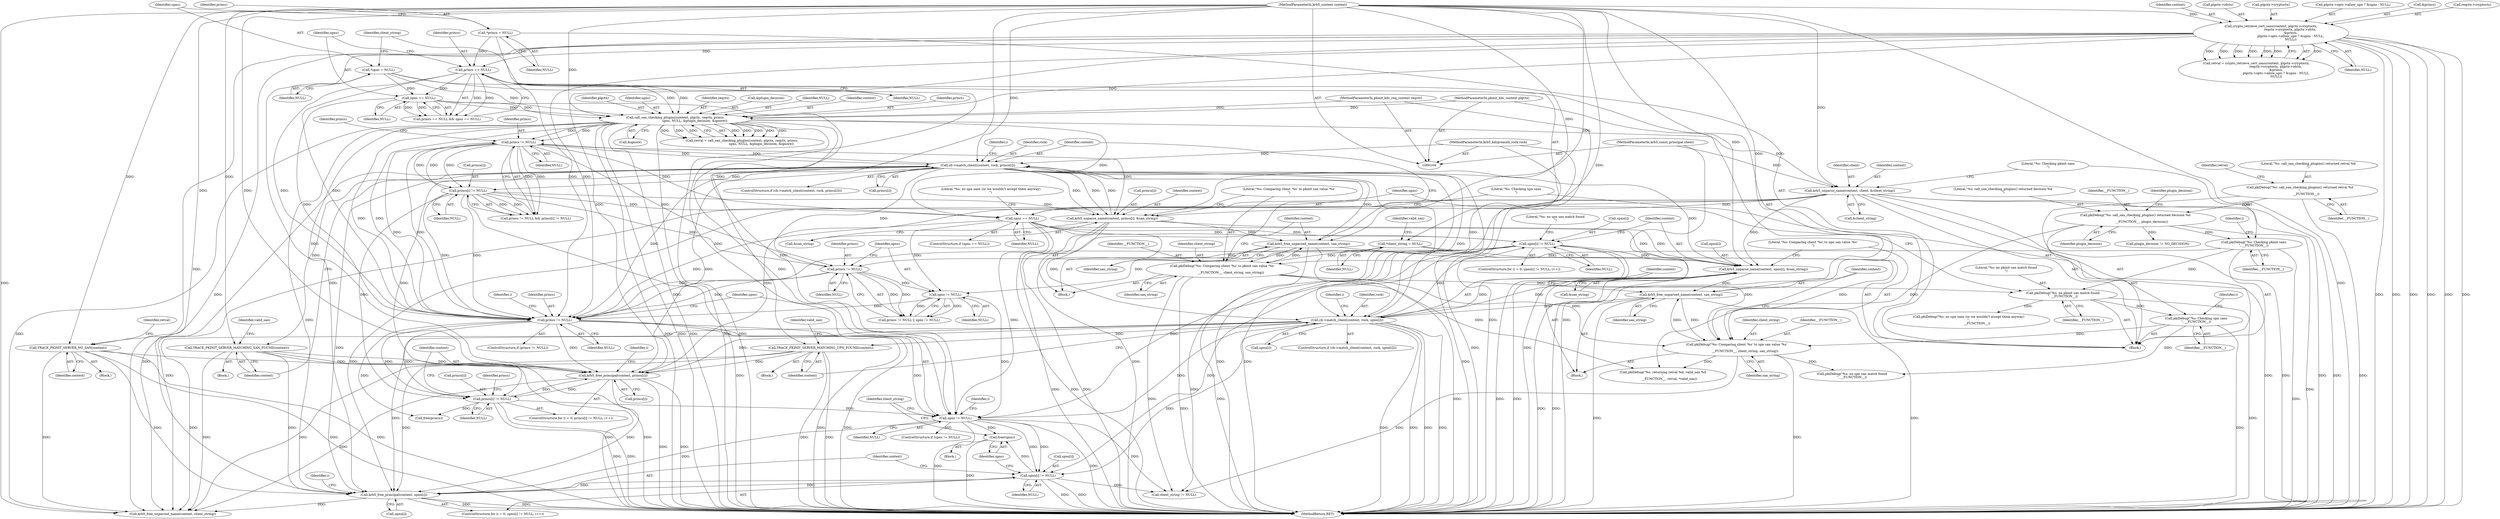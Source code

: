 digraph "0_krb5_50fe4074f188c2d4da0c421e96553acea8378db2_1@API" {
"1000405" [label="(Call,free(upns))"];
"1000393" [label="(Call,upns[i] != NULL)"];
"1000297" [label="(Call,upns[i] != NULL)"];
"1000279" [label="(Call,upns == NULL)"];
"1000184" [label="(Call,call_san_checking_plugins(context, plgctx, reqctx, princs,\n                                       upns, NULL, &plugin_decision, &ignore))"];
"1000134" [label="(Call,crypto_retrieve_cert_sans(context, plgctx->cryptoctx,\n                                       reqctx->cryptoctx, plgctx->idctx,\n                                        &princs,\n                                        plgctx->opts->allow_upn ? &upns : NULL,\n                                        NULL))"];
"1000105" [label="(MethodParameterIn,krb5_context context)"];
"1000106" [label="(MethodParameterIn,pkinit_kdc_context plgctx)"];
"1000107" [label="(MethodParameterIn,pkinit_kdc_req_context reqctx)"];
"1000169" [label="(Call,princs == NULL)"];
"1000115" [label="(Call,*princs = NULL)"];
"1000119" [label="(Call,*upns = NULL)"];
"1000172" [label="(Call,upns == NULL)"];
"1000231" [label="(Call,princs != NULL)"];
"1000258" [label="(Call,cb->match_client(context, rock, princs[i]))"];
"1000254" [label="(Call,krb5_free_unparsed_name(context, san_string))"];
"1000242" [label="(Call,krb5_unparse_name(context, princs[i], &san_string))"];
"1000218" [label="(Call,krb5_unparse_name(context, client, &client_string))"];
"1000110" [label="(MethodParameterIn,krb5_const_principal client)"];
"1000234" [label="(Call,princs[i] != NULL)"];
"1000249" [label="(Call,pkiDebug(\"%s: Comparing client '%s' to pkinit san value '%s'\n\",\n                 __FUNCTION__, client_string, san_string))"];
"1000223" [label="(Call,pkiDebug(\"%s: Checking pkinit sans\n\", __FUNCTION__))"];
"1000205" [label="(Call,pkiDebug(\"%s: call_san_checking_plugins() returned decision %d\n\",\n             __FUNCTION__, plugin_decision))"];
"1000195" [label="(Call,pkiDebug(\"%s: call_san_checking_plugins() returned retval %d\n\",\n             __FUNCTION__))"];
"1000124" [label="(Call,*client_string = NULL)"];
"1000109" [label="(MethodParameterIn,krb5_kdcpreauth_rock rock)"];
"1000321" [label="(Call,cb->match_client(context, rock, upns[i]))"];
"1000317" [label="(Call,krb5_free_unparsed_name(context, san_string))"];
"1000305" [label="(Call,krb5_unparse_name(context, upns[i], &san_string))"];
"1000312" [label="(Call,pkiDebug(\"%s: Comparing client '%s' to upn san value '%s'\n\",\n                 __FUNCTION__, client_string, san_string))"];
"1000290" [label="(Call,pkiDebug(\"%s: Checking upn sans\n\", __FUNCTION__))"];
"1000275" [label="(Call,pkiDebug(\"%s: no pkinit san match found\n\", __FUNCTION__))"];
"1000400" [label="(Call,krb5_free_principal(context, upns[i]))"];
"1000377" [label="(Call,krb5_free_principal(context, princs[i]))"];
"1000176" [label="(Call,TRACE_PKINIT_SERVER_NO_SAN(context))"];
"1000265" [label="(Call,TRACE_PKINIT_SERVER_MATCHING_SAN_FOUND(context))"];
"1000328" [label="(Call,TRACE_PKINIT_SERVER_MATCHING_UPN_FOUND(context))"];
"1000370" [label="(Call,princs[i] != NULL)"];
"1000362" [label="(Call,princs != NULL)"];
"1000343" [label="(Call,princs != NULL)"];
"1000346" [label="(Call,upns != NULL)"];
"1000385" [label="(Call,upns != NULL)"];
"1000219" [label="(Identifier,context)"];
"1000253" [label="(Identifier,san_string)"];
"1000389" [label="(ControlStructure,for (i = 0; upns[i] != NULL; i++))"];
"1000264" [label="(Block,)"];
"1000211" [label="(Identifier,plugin_decision)"];
"1000119" [label="(Call,*upns = NULL)"];
"1000251" [label="(Identifier,__FUNCTION__)"];
"1000243" [label="(Identifier,context)"];
"1000293" [label="(ControlStructure,for (i = 0; upns[i] != NULL; i++))"];
"1000339" [label="(Literal,\"%s: no upn san match found\n\")"];
"1000208" [label="(Identifier,plugin_decision)"];
"1000298" [label="(Call,upns[i])"];
"1000422" [label="(MethodReturn,RET)"];
"1000105" [label="(MethodParameterIn,krb5_context context)"];
"1000132" [label="(Call,retval = crypto_retrieve_cert_sans(context, plgctx->cryptoctx,\n                                       reqctx->cryptoctx, plgctx->idctx,\n                                        &princs,\n                                        plgctx->opts->allow_upn ? &upns : NULL,\n                                        NULL))"];
"1000402" [label="(Call,upns[i])"];
"1000224" [label="(Literal,\"%s: Checking pkinit sans\n\")"];
"1000324" [label="(Call,upns[i])"];
"1000210" [label="(Call,plugin_decision != NO_DECISION)"];
"1000134" [label="(Call,crypto_retrieve_cert_sans(context, plgctx->cryptoctx,\n                                       reqctx->cryptoctx, plgctx->idctx,\n                                        &princs,\n                                        plgctx->opts->allow_upn ? &upns : NULL,\n                                        NULL))"];
"1000371" [label="(Call,princs[i])"];
"1000346" [label="(Call,upns != NULL)"];
"1000126" [label="(Identifier,NULL)"];
"1000174" [label="(Identifier,NULL)"];
"1000315" [label="(Identifier,client_string)"];
"1000378" [label="(Identifier,context)"];
"1000284" [label="(Literal,\"%s: no upn sans (or we wouldn't accept them anyway)\n\")"];
"1000124" [label="(Call,*client_string = NULL)"];
"1000332" [label="(Identifier,valid_san)"];
"1000107" [label="(MethodParameterIn,pkinit_kdc_req_context reqctx)"];
"1000177" [label="(Identifier,context)"];
"1000231" [label="(Call,princs != NULL)"];
"1000225" [label="(Identifier,__FUNCTION__)"];
"1000343" [label="(Call,princs != NULL)"];
"1000397" [label="(Identifier,NULL)"];
"1000361" [label="(ControlStructure,if (princs != NULL))"];
"1000257" [label="(ControlStructure,if (cb->match_client(context, rock, princs[i])))"];
"1000112" [label="(Block,)"];
"1000338" [label="(Call,pkiDebug(\"%s: no upn san match found\n\", __FUNCTION__))"];
"1000250" [label="(Literal,\"%s: Comparing client '%s' to pkinit san value '%s'\n\")"];
"1000342" [label="(Call,princs != NULL || upns != NULL)"];
"1000179" [label="(Identifier,retval)"];
"1000195" [label="(Call,pkiDebug(\"%s: call_san_checking_plugins() returned retval %d\n\",\n             __FUNCTION__))"];
"1000290" [label="(Call,pkiDebug(\"%s: Checking upn sans\n\", __FUNCTION__))"];
"1000388" [label="(Block,)"];
"1000306" [label="(Identifier,context)"];
"1000193" [label="(Call,&ignore)"];
"1000142" [label="(Call,plgctx->idctx)"];
"1000322" [label="(Identifier,context)"];
"1000291" [label="(Literal,\"%s: Checking upn sans\n\")"];
"1000269" [label="(Identifier,valid_san)"];
"1000297" [label="(Call,upns[i] != NULL)"];
"1000317" [label="(Call,krb5_free_unparsed_name(context, san_string))"];
"1000169" [label="(Call,princs == NULL)"];
"1000374" [label="(Identifier,NULL)"];
"1000235" [label="(Call,princs[i])"];
"1000387" [label="(Identifier,NULL)"];
"1000368" [label="(Identifier,i)"];
"1000172" [label="(Call,upns == NULL)"];
"1000345" [label="(Identifier,NULL)"];
"1000120" [label="(Identifier,upns)"];
"1000125" [label="(Identifier,client_string)"];
"1000283" [label="(Call,pkiDebug(\"%s: no upn sans (or we wouldn't accept them anyway)\n\",\n                 __FUNCTION__))"];
"1000394" [label="(Call,upns[i])"];
"1000366" [label="(ControlStructure,for (i = 0; princs[i] != NULL; i++))"];
"1000401" [label="(Identifier,context)"];
"1000312" [label="(Call,pkiDebug(\"%s: Comparing client '%s' to upn san value '%s'\n\",\n                 __FUNCTION__, client_string, san_string))"];
"1000115" [label="(Call,*princs = NULL)"];
"1000276" [label="(Literal,\"%s: no pkinit san match found\n\")"];
"1000173" [label="(Identifier,upns)"];
"1000206" [label="(Literal,\"%s: call_san_checking_plugins() returned decision %d\n\")"];
"1000280" [label="(Identifier,upns)"];
"1000186" [label="(Identifier,plgctx)"];
"1000176" [label="(Call,TRACE_PKINIT_SERVER_NO_SAN(context))"];
"1000110" [label="(MethodParameterIn,krb5_const_principal client)"];
"1000301" [label="(Identifier,NULL)"];
"1000382" [label="(Call,free(princs))"];
"1000370" [label="(Call,princs[i] != NULL)"];
"1000136" [label="(Call,plgctx->cryptoctx)"];
"1000116" [label="(Identifier,princs)"];
"1000376" [label="(Identifier,i)"];
"1000184" [label="(Call,call_san_checking_plugins(context, plgctx, reqctx, princs,\n                                       upns, NULL, &plugin_decision, &ignore))"];
"1000109" [label="(MethodParameterIn,krb5_kdcpreauth_rock rock)"];
"1000259" [label="(Identifier,context)"];
"1000275" [label="(Call,pkiDebug(\"%s: no pkinit san match found\n\", __FUNCTION__))"];
"1000318" [label="(Identifier,context)"];
"1000205" [label="(Call,pkiDebug(\"%s: call_san_checking_plugins() returned decision %d\n\",\n             __FUNCTION__, plugin_decision))"];
"1000121" [label="(Identifier,NULL)"];
"1000197" [label="(Identifier,__FUNCTION__)"];
"1000305" [label="(Call,krb5_unparse_name(context, upns[i], &san_string))"];
"1000385" [label="(Call,upns != NULL)"];
"1000314" [label="(Identifier,__FUNCTION__)"];
"1000255" [label="(Identifier,context)"];
"1000130" [label="(Identifier,valid_san)"];
"1000232" [label="(Identifier,princs)"];
"1000310" [label="(Call,&san_string)"];
"1000254" [label="(Call,krb5_free_unparsed_name(context, san_string))"];
"1000323" [label="(Identifier,rock)"];
"1000295" [label="(Identifier,i)"];
"1000320" [label="(ControlStructure,if (cb->match_client(context, rock, upns[i])))"];
"1000307" [label="(Call,upns[i])"];
"1000244" [label="(Call,princs[i])"];
"1000266" [label="(Identifier,context)"];
"1000328" [label="(Call,TRACE_PKINIT_SERVER_MATCHING_UPN_FOUND(context))"];
"1000379" [label="(Call,princs[i])"];
"1000156" [label="(Identifier,NULL)"];
"1000363" [label="(Identifier,princs)"];
"1000281" [label="(Identifier,NULL)"];
"1000171" [label="(Identifier,NULL)"];
"1000247" [label="(Call,&san_string)"];
"1000189" [label="(Identifier,upns)"];
"1000240" [label="(Identifier,i)"];
"1000303" [label="(Identifier,i)"];
"1000414" [label="(Call,pkiDebug(\"%s: returning retval %d, valid_san %d\n\",\n             __FUNCTION__, retval, *valid_san))"];
"1000260" [label="(Identifier,rock)"];
"1000147" [label="(Call,plgctx->opts->allow_upn ? &upns : NULL)"];
"1000117" [label="(Identifier,NULL)"];
"1000313" [label="(Literal,\"%s: Comparing client '%s' to upn san value '%s'\n\")"];
"1000292" [label="(Identifier,__FUNCTION__)"];
"1000242" [label="(Call,krb5_unparse_name(context, princs[i], &san_string))"];
"1000252" [label="(Identifier,client_string)"];
"1000384" [label="(ControlStructure,if (upns != NULL))"];
"1000168" [label="(Call,princs == NULL && upns == NULL)"];
"1000187" [label="(Identifier,reqctx)"];
"1000191" [label="(Call,&plugin_decision)"];
"1000344" [label="(Identifier,princs)"];
"1000190" [label="(Identifier,NULL)"];
"1000319" [label="(Identifier,san_string)"];
"1000327" [label="(Block,)"];
"1000393" [label="(Call,upns[i] != NULL)"];
"1000348" [label="(Identifier,NULL)"];
"1000377" [label="(Call,krb5_free_principal(context, princs[i]))"];
"1000409" [label="(Identifier,client_string)"];
"1000221" [label="(Call,&client_string)"];
"1000316" [label="(Identifier,san_string)"];
"1000145" [label="(Call,&princs)"];
"1000347" [label="(Identifier,upns)"];
"1000362" [label="(Call,princs != NULL)"];
"1000199" [label="(Identifier,retval)"];
"1000406" [label="(Identifier,upns)"];
"1000218" [label="(Call,krb5_unparse_name(context, client, &client_string))"];
"1000386" [label="(Identifier,upns)"];
"1000170" [label="(Identifier,princs)"];
"1000321" [label="(Call,cb->match_client(context, rock, upns[i]))"];
"1000139" [label="(Call,reqctx->cryptoctx)"];
"1000175" [label="(Block,)"];
"1000207" [label="(Identifier,__FUNCTION__)"];
"1000265" [label="(Call,TRACE_PKINIT_SERVER_MATCHING_SAN_FOUND(context))"];
"1000408" [label="(Call,client_string != NULL)"];
"1000106" [label="(MethodParameterIn,pkinit_kdc_context plgctx)"];
"1000400" [label="(Call,krb5_free_principal(context, upns[i]))"];
"1000258" [label="(Call,cb->match_client(context, rock, princs[i]))"];
"1000230" [label="(Call,princs != NULL && princs[i] != NULL)"];
"1000364" [label="(Identifier,NULL)"];
"1000256" [label="(Identifier,san_string)"];
"1000399" [label="(Identifier,i)"];
"1000411" [label="(Call,krb5_free_unparsed_name(context, client_string))"];
"1000241" [label="(Block,)"];
"1000220" [label="(Identifier,client)"];
"1000185" [label="(Identifier,context)"];
"1000236" [label="(Identifier,princs)"];
"1000135" [label="(Identifier,context)"];
"1000233" [label="(Identifier,NULL)"];
"1000391" [label="(Identifier,i)"];
"1000383" [label="(Identifier,princs)"];
"1000228" [label="(Identifier,i)"];
"1000188" [label="(Identifier,princs)"];
"1000196" [label="(Literal,\"%s: call_san_checking_plugins() returned retval %d\n\")"];
"1000304" [label="(Block,)"];
"1000223" [label="(Call,pkiDebug(\"%s: Checking pkinit sans\n\", __FUNCTION__))"];
"1000329" [label="(Identifier,context)"];
"1000405" [label="(Call,free(upns))"];
"1000278" [label="(ControlStructure,if (upns == NULL))"];
"1000261" [label="(Call,princs[i])"];
"1000238" [label="(Identifier,NULL)"];
"1000234" [label="(Call,princs[i] != NULL)"];
"1000182" [label="(Call,retval = call_san_checking_plugins(context, plgctx, reqctx, princs,\n                                       upns, NULL, &plugin_decision, &ignore))"];
"1000279" [label="(Call,upns == NULL)"];
"1000249" [label="(Call,pkiDebug(\"%s: Comparing client '%s' to pkinit san value '%s'\n\",\n                 __FUNCTION__, client_string, san_string))"];
"1000277" [label="(Identifier,__FUNCTION__)"];
"1000405" -> "1000388"  [label="AST: "];
"1000405" -> "1000406"  [label="CFG: "];
"1000406" -> "1000405"  [label="AST: "];
"1000409" -> "1000405"  [label="CFG: "];
"1000405" -> "1000422"  [label="DDG: "];
"1000393" -> "1000405"  [label="DDG: "];
"1000385" -> "1000405"  [label="DDG: "];
"1000393" -> "1000389"  [label="AST: "];
"1000393" -> "1000397"  [label="CFG: "];
"1000394" -> "1000393"  [label="AST: "];
"1000397" -> "1000393"  [label="AST: "];
"1000401" -> "1000393"  [label="CFG: "];
"1000406" -> "1000393"  [label="CFG: "];
"1000393" -> "1000422"  [label="DDG: "];
"1000393" -> "1000422"  [label="DDG: "];
"1000297" -> "1000393"  [label="DDG: "];
"1000400" -> "1000393"  [label="DDG: "];
"1000321" -> "1000393"  [label="DDG: "];
"1000385" -> "1000393"  [label="DDG: "];
"1000385" -> "1000393"  [label="DDG: "];
"1000393" -> "1000400"  [label="DDG: "];
"1000393" -> "1000408"  [label="DDG: "];
"1000297" -> "1000293"  [label="AST: "];
"1000297" -> "1000301"  [label="CFG: "];
"1000298" -> "1000297"  [label="AST: "];
"1000301" -> "1000297"  [label="AST: "];
"1000306" -> "1000297"  [label="CFG: "];
"1000339" -> "1000297"  [label="CFG: "];
"1000297" -> "1000422"  [label="DDG: "];
"1000297" -> "1000422"  [label="DDG: "];
"1000279" -> "1000297"  [label="DDG: "];
"1000279" -> "1000297"  [label="DDG: "];
"1000321" -> "1000297"  [label="DDG: "];
"1000297" -> "1000305"  [label="DDG: "];
"1000297" -> "1000343"  [label="DDG: "];
"1000297" -> "1000346"  [label="DDG: "];
"1000297" -> "1000362"  [label="DDG: "];
"1000297" -> "1000385"  [label="DDG: "];
"1000279" -> "1000278"  [label="AST: "];
"1000279" -> "1000281"  [label="CFG: "];
"1000280" -> "1000279"  [label="AST: "];
"1000281" -> "1000279"  [label="AST: "];
"1000284" -> "1000279"  [label="CFG: "];
"1000291" -> "1000279"  [label="CFG: "];
"1000279" -> "1000422"  [label="DDG: "];
"1000184" -> "1000279"  [label="DDG: "];
"1000231" -> "1000279"  [label="DDG: "];
"1000234" -> "1000279"  [label="DDG: "];
"1000279" -> "1000305"  [label="DDG: "];
"1000279" -> "1000321"  [label="DDG: "];
"1000279" -> "1000346"  [label="DDG: "];
"1000279" -> "1000362"  [label="DDG: "];
"1000279" -> "1000385"  [label="DDG: "];
"1000184" -> "1000182"  [label="AST: "];
"1000184" -> "1000193"  [label="CFG: "];
"1000185" -> "1000184"  [label="AST: "];
"1000186" -> "1000184"  [label="AST: "];
"1000187" -> "1000184"  [label="AST: "];
"1000188" -> "1000184"  [label="AST: "];
"1000189" -> "1000184"  [label="AST: "];
"1000190" -> "1000184"  [label="AST: "];
"1000191" -> "1000184"  [label="AST: "];
"1000193" -> "1000184"  [label="AST: "];
"1000182" -> "1000184"  [label="CFG: "];
"1000184" -> "1000422"  [label="DDG: "];
"1000184" -> "1000422"  [label="DDG: "];
"1000184" -> "1000422"  [label="DDG: "];
"1000184" -> "1000422"  [label="DDG: "];
"1000184" -> "1000422"  [label="DDG: "];
"1000184" -> "1000182"  [label="DDG: "];
"1000184" -> "1000182"  [label="DDG: "];
"1000184" -> "1000182"  [label="DDG: "];
"1000184" -> "1000182"  [label="DDG: "];
"1000184" -> "1000182"  [label="DDG: "];
"1000184" -> "1000182"  [label="DDG: "];
"1000184" -> "1000182"  [label="DDG: "];
"1000184" -> "1000182"  [label="DDG: "];
"1000134" -> "1000184"  [label="DDG: "];
"1000105" -> "1000184"  [label="DDG: "];
"1000106" -> "1000184"  [label="DDG: "];
"1000107" -> "1000184"  [label="DDG: "];
"1000169" -> "1000184"  [label="DDG: "];
"1000169" -> "1000184"  [label="DDG: "];
"1000119" -> "1000184"  [label="DDG: "];
"1000172" -> "1000184"  [label="DDG: "];
"1000172" -> "1000184"  [label="DDG: "];
"1000184" -> "1000218"  [label="DDG: "];
"1000184" -> "1000231"  [label="DDG: "];
"1000184" -> "1000231"  [label="DDG: "];
"1000184" -> "1000362"  [label="DDG: "];
"1000184" -> "1000362"  [label="DDG: "];
"1000184" -> "1000377"  [label="DDG: "];
"1000184" -> "1000385"  [label="DDG: "];
"1000184" -> "1000400"  [label="DDG: "];
"1000184" -> "1000411"  [label="DDG: "];
"1000134" -> "1000132"  [label="AST: "];
"1000134" -> "1000156"  [label="CFG: "];
"1000135" -> "1000134"  [label="AST: "];
"1000136" -> "1000134"  [label="AST: "];
"1000139" -> "1000134"  [label="AST: "];
"1000142" -> "1000134"  [label="AST: "];
"1000145" -> "1000134"  [label="AST: "];
"1000147" -> "1000134"  [label="AST: "];
"1000156" -> "1000134"  [label="AST: "];
"1000132" -> "1000134"  [label="CFG: "];
"1000134" -> "1000422"  [label="DDG: "];
"1000134" -> "1000422"  [label="DDG: "];
"1000134" -> "1000422"  [label="DDG: "];
"1000134" -> "1000422"  [label="DDG: "];
"1000134" -> "1000422"  [label="DDG: "];
"1000134" -> "1000422"  [label="DDG: "];
"1000134" -> "1000132"  [label="DDG: "];
"1000134" -> "1000132"  [label="DDG: "];
"1000134" -> "1000132"  [label="DDG: "];
"1000134" -> "1000132"  [label="DDG: "];
"1000134" -> "1000132"  [label="DDG: "];
"1000134" -> "1000132"  [label="DDG: "];
"1000134" -> "1000132"  [label="DDG: "];
"1000105" -> "1000134"  [label="DDG: "];
"1000134" -> "1000169"  [label="DDG: "];
"1000134" -> "1000176"  [label="DDG: "];
"1000134" -> "1000362"  [label="DDG: "];
"1000134" -> "1000377"  [label="DDG: "];
"1000134" -> "1000400"  [label="DDG: "];
"1000134" -> "1000411"  [label="DDG: "];
"1000105" -> "1000104"  [label="AST: "];
"1000105" -> "1000422"  [label="DDG: "];
"1000105" -> "1000176"  [label="DDG: "];
"1000105" -> "1000218"  [label="DDG: "];
"1000105" -> "1000242"  [label="DDG: "];
"1000105" -> "1000254"  [label="DDG: "];
"1000105" -> "1000258"  [label="DDG: "];
"1000105" -> "1000265"  [label="DDG: "];
"1000105" -> "1000305"  [label="DDG: "];
"1000105" -> "1000317"  [label="DDG: "];
"1000105" -> "1000321"  [label="DDG: "];
"1000105" -> "1000328"  [label="DDG: "];
"1000105" -> "1000377"  [label="DDG: "];
"1000105" -> "1000400"  [label="DDG: "];
"1000105" -> "1000411"  [label="DDG: "];
"1000106" -> "1000104"  [label="AST: "];
"1000106" -> "1000422"  [label="DDG: "];
"1000107" -> "1000104"  [label="AST: "];
"1000107" -> "1000422"  [label="DDG: "];
"1000169" -> "1000168"  [label="AST: "];
"1000169" -> "1000171"  [label="CFG: "];
"1000170" -> "1000169"  [label="AST: "];
"1000171" -> "1000169"  [label="AST: "];
"1000173" -> "1000169"  [label="CFG: "];
"1000168" -> "1000169"  [label="CFG: "];
"1000169" -> "1000168"  [label="DDG: "];
"1000169" -> "1000168"  [label="DDG: "];
"1000115" -> "1000169"  [label="DDG: "];
"1000169" -> "1000172"  [label="DDG: "];
"1000169" -> "1000362"  [label="DDG: "];
"1000169" -> "1000362"  [label="DDG: "];
"1000115" -> "1000112"  [label="AST: "];
"1000115" -> "1000117"  [label="CFG: "];
"1000116" -> "1000115"  [label="AST: "];
"1000117" -> "1000115"  [label="AST: "];
"1000120" -> "1000115"  [label="CFG: "];
"1000115" -> "1000362"  [label="DDG: "];
"1000119" -> "1000112"  [label="AST: "];
"1000119" -> "1000121"  [label="CFG: "];
"1000120" -> "1000119"  [label="AST: "];
"1000121" -> "1000119"  [label="AST: "];
"1000125" -> "1000119"  [label="CFG: "];
"1000119" -> "1000172"  [label="DDG: "];
"1000119" -> "1000385"  [label="DDG: "];
"1000172" -> "1000168"  [label="AST: "];
"1000172" -> "1000174"  [label="CFG: "];
"1000173" -> "1000172"  [label="AST: "];
"1000174" -> "1000172"  [label="AST: "];
"1000168" -> "1000172"  [label="CFG: "];
"1000172" -> "1000168"  [label="DDG: "];
"1000172" -> "1000168"  [label="DDG: "];
"1000172" -> "1000362"  [label="DDG: "];
"1000172" -> "1000385"  [label="DDG: "];
"1000231" -> "1000230"  [label="AST: "];
"1000231" -> "1000233"  [label="CFG: "];
"1000232" -> "1000231"  [label="AST: "];
"1000233" -> "1000231"  [label="AST: "];
"1000236" -> "1000231"  [label="CFG: "];
"1000230" -> "1000231"  [label="CFG: "];
"1000231" -> "1000230"  [label="DDG: "];
"1000231" -> "1000230"  [label="DDG: "];
"1000258" -> "1000231"  [label="DDG: "];
"1000234" -> "1000231"  [label="DDG: "];
"1000231" -> "1000234"  [label="DDG: "];
"1000231" -> "1000234"  [label="DDG: "];
"1000231" -> "1000242"  [label="DDG: "];
"1000231" -> "1000258"  [label="DDG: "];
"1000231" -> "1000343"  [label="DDG: "];
"1000231" -> "1000362"  [label="DDG: "];
"1000231" -> "1000362"  [label="DDG: "];
"1000258" -> "1000257"  [label="AST: "];
"1000258" -> "1000261"  [label="CFG: "];
"1000259" -> "1000258"  [label="AST: "];
"1000260" -> "1000258"  [label="AST: "];
"1000261" -> "1000258"  [label="AST: "];
"1000266" -> "1000258"  [label="CFG: "];
"1000240" -> "1000258"  [label="CFG: "];
"1000258" -> "1000422"  [label="DDG: "];
"1000258" -> "1000422"  [label="DDG: "];
"1000258" -> "1000422"  [label="DDG: "];
"1000258" -> "1000422"  [label="DDG: "];
"1000258" -> "1000234"  [label="DDG: "];
"1000258" -> "1000242"  [label="DDG: "];
"1000258" -> "1000242"  [label="DDG: "];
"1000254" -> "1000258"  [label="DDG: "];
"1000109" -> "1000258"  [label="DDG: "];
"1000242" -> "1000258"  [label="DDG: "];
"1000258" -> "1000265"  [label="DDG: "];
"1000258" -> "1000305"  [label="DDG: "];
"1000258" -> "1000321"  [label="DDG: "];
"1000258" -> "1000343"  [label="DDG: "];
"1000258" -> "1000362"  [label="DDG: "];
"1000258" -> "1000370"  [label="DDG: "];
"1000258" -> "1000377"  [label="DDG: "];
"1000258" -> "1000400"  [label="DDG: "];
"1000258" -> "1000411"  [label="DDG: "];
"1000254" -> "1000241"  [label="AST: "];
"1000254" -> "1000256"  [label="CFG: "];
"1000255" -> "1000254"  [label="AST: "];
"1000256" -> "1000254"  [label="AST: "];
"1000259" -> "1000254"  [label="CFG: "];
"1000254" -> "1000422"  [label="DDG: "];
"1000254" -> "1000422"  [label="DDG: "];
"1000254" -> "1000249"  [label="DDG: "];
"1000242" -> "1000254"  [label="DDG: "];
"1000249" -> "1000254"  [label="DDG: "];
"1000254" -> "1000312"  [label="DDG: "];
"1000242" -> "1000241"  [label="AST: "];
"1000242" -> "1000247"  [label="CFG: "];
"1000243" -> "1000242"  [label="AST: "];
"1000244" -> "1000242"  [label="AST: "];
"1000247" -> "1000242"  [label="AST: "];
"1000250" -> "1000242"  [label="CFG: "];
"1000242" -> "1000422"  [label="DDG: "];
"1000242" -> "1000422"  [label="DDG: "];
"1000218" -> "1000242"  [label="DDG: "];
"1000234" -> "1000242"  [label="DDG: "];
"1000242" -> "1000305"  [label="DDG: "];
"1000218" -> "1000112"  [label="AST: "];
"1000218" -> "1000221"  [label="CFG: "];
"1000219" -> "1000218"  [label="AST: "];
"1000220" -> "1000218"  [label="AST: "];
"1000221" -> "1000218"  [label="AST: "];
"1000224" -> "1000218"  [label="CFG: "];
"1000218" -> "1000422"  [label="DDG: "];
"1000218" -> "1000422"  [label="DDG: "];
"1000218" -> "1000422"  [label="DDG: "];
"1000218" -> "1000422"  [label="DDG: "];
"1000110" -> "1000218"  [label="DDG: "];
"1000218" -> "1000305"  [label="DDG: "];
"1000218" -> "1000377"  [label="DDG: "];
"1000218" -> "1000400"  [label="DDG: "];
"1000218" -> "1000411"  [label="DDG: "];
"1000110" -> "1000104"  [label="AST: "];
"1000110" -> "1000422"  [label="DDG: "];
"1000234" -> "1000230"  [label="AST: "];
"1000234" -> "1000238"  [label="CFG: "];
"1000235" -> "1000234"  [label="AST: "];
"1000238" -> "1000234"  [label="AST: "];
"1000230" -> "1000234"  [label="CFG: "];
"1000234" -> "1000422"  [label="DDG: "];
"1000234" -> "1000230"  [label="DDG: "];
"1000234" -> "1000230"  [label="DDG: "];
"1000234" -> "1000343"  [label="DDG: "];
"1000234" -> "1000362"  [label="DDG: "];
"1000234" -> "1000362"  [label="DDG: "];
"1000234" -> "1000370"  [label="DDG: "];
"1000249" -> "1000241"  [label="AST: "];
"1000249" -> "1000253"  [label="CFG: "];
"1000250" -> "1000249"  [label="AST: "];
"1000251" -> "1000249"  [label="AST: "];
"1000252" -> "1000249"  [label="AST: "];
"1000253" -> "1000249"  [label="AST: "];
"1000255" -> "1000249"  [label="CFG: "];
"1000249" -> "1000422"  [label="DDG: "];
"1000223" -> "1000249"  [label="DDG: "];
"1000124" -> "1000249"  [label="DDG: "];
"1000249" -> "1000275"  [label="DDG: "];
"1000249" -> "1000312"  [label="DDG: "];
"1000249" -> "1000408"  [label="DDG: "];
"1000249" -> "1000414"  [label="DDG: "];
"1000223" -> "1000112"  [label="AST: "];
"1000223" -> "1000225"  [label="CFG: "];
"1000224" -> "1000223"  [label="AST: "];
"1000225" -> "1000223"  [label="AST: "];
"1000228" -> "1000223"  [label="CFG: "];
"1000223" -> "1000422"  [label="DDG: "];
"1000205" -> "1000223"  [label="DDG: "];
"1000223" -> "1000275"  [label="DDG: "];
"1000205" -> "1000112"  [label="AST: "];
"1000205" -> "1000208"  [label="CFG: "];
"1000206" -> "1000205"  [label="AST: "];
"1000207" -> "1000205"  [label="AST: "];
"1000208" -> "1000205"  [label="AST: "];
"1000211" -> "1000205"  [label="CFG: "];
"1000205" -> "1000422"  [label="DDG: "];
"1000195" -> "1000205"  [label="DDG: "];
"1000205" -> "1000210"  [label="DDG: "];
"1000205" -> "1000414"  [label="DDG: "];
"1000195" -> "1000112"  [label="AST: "];
"1000195" -> "1000197"  [label="CFG: "];
"1000196" -> "1000195"  [label="AST: "];
"1000197" -> "1000195"  [label="AST: "];
"1000199" -> "1000195"  [label="CFG: "];
"1000195" -> "1000422"  [label="DDG: "];
"1000124" -> "1000112"  [label="AST: "];
"1000124" -> "1000126"  [label="CFG: "];
"1000125" -> "1000124"  [label="AST: "];
"1000126" -> "1000124"  [label="AST: "];
"1000130" -> "1000124"  [label="CFG: "];
"1000124" -> "1000312"  [label="DDG: "];
"1000124" -> "1000408"  [label="DDG: "];
"1000109" -> "1000104"  [label="AST: "];
"1000109" -> "1000422"  [label="DDG: "];
"1000109" -> "1000321"  [label="DDG: "];
"1000321" -> "1000320"  [label="AST: "];
"1000321" -> "1000324"  [label="CFG: "];
"1000322" -> "1000321"  [label="AST: "];
"1000323" -> "1000321"  [label="AST: "];
"1000324" -> "1000321"  [label="AST: "];
"1000329" -> "1000321"  [label="CFG: "];
"1000303" -> "1000321"  [label="CFG: "];
"1000321" -> "1000422"  [label="DDG: "];
"1000321" -> "1000422"  [label="DDG: "];
"1000321" -> "1000422"  [label="DDG: "];
"1000321" -> "1000422"  [label="DDG: "];
"1000321" -> "1000305"  [label="DDG: "];
"1000317" -> "1000321"  [label="DDG: "];
"1000305" -> "1000321"  [label="DDG: "];
"1000321" -> "1000328"  [label="DDG: "];
"1000321" -> "1000377"  [label="DDG: "];
"1000321" -> "1000385"  [label="DDG: "];
"1000321" -> "1000400"  [label="DDG: "];
"1000321" -> "1000411"  [label="DDG: "];
"1000317" -> "1000304"  [label="AST: "];
"1000317" -> "1000319"  [label="CFG: "];
"1000318" -> "1000317"  [label="AST: "];
"1000319" -> "1000317"  [label="AST: "];
"1000322" -> "1000317"  [label="CFG: "];
"1000317" -> "1000422"  [label="DDG: "];
"1000317" -> "1000422"  [label="DDG: "];
"1000317" -> "1000312"  [label="DDG: "];
"1000305" -> "1000317"  [label="DDG: "];
"1000312" -> "1000317"  [label="DDG: "];
"1000305" -> "1000304"  [label="AST: "];
"1000305" -> "1000310"  [label="CFG: "];
"1000306" -> "1000305"  [label="AST: "];
"1000307" -> "1000305"  [label="AST: "];
"1000310" -> "1000305"  [label="AST: "];
"1000313" -> "1000305"  [label="CFG: "];
"1000305" -> "1000422"  [label="DDG: "];
"1000305" -> "1000422"  [label="DDG: "];
"1000312" -> "1000304"  [label="AST: "];
"1000312" -> "1000316"  [label="CFG: "];
"1000313" -> "1000312"  [label="AST: "];
"1000314" -> "1000312"  [label="AST: "];
"1000315" -> "1000312"  [label="AST: "];
"1000316" -> "1000312"  [label="AST: "];
"1000318" -> "1000312"  [label="CFG: "];
"1000312" -> "1000422"  [label="DDG: "];
"1000290" -> "1000312"  [label="DDG: "];
"1000312" -> "1000338"  [label="DDG: "];
"1000312" -> "1000408"  [label="DDG: "];
"1000312" -> "1000414"  [label="DDG: "];
"1000290" -> "1000112"  [label="AST: "];
"1000290" -> "1000292"  [label="CFG: "];
"1000291" -> "1000290"  [label="AST: "];
"1000292" -> "1000290"  [label="AST: "];
"1000295" -> "1000290"  [label="CFG: "];
"1000290" -> "1000422"  [label="DDG: "];
"1000275" -> "1000290"  [label="DDG: "];
"1000290" -> "1000338"  [label="DDG: "];
"1000275" -> "1000112"  [label="AST: "];
"1000275" -> "1000277"  [label="CFG: "];
"1000276" -> "1000275"  [label="AST: "];
"1000277" -> "1000275"  [label="AST: "];
"1000280" -> "1000275"  [label="CFG: "];
"1000275" -> "1000422"  [label="DDG: "];
"1000275" -> "1000283"  [label="DDG: "];
"1000400" -> "1000389"  [label="AST: "];
"1000400" -> "1000402"  [label="CFG: "];
"1000401" -> "1000400"  [label="AST: "];
"1000402" -> "1000400"  [label="AST: "];
"1000399" -> "1000400"  [label="CFG: "];
"1000400" -> "1000422"  [label="DDG: "];
"1000400" -> "1000422"  [label="DDG: "];
"1000377" -> "1000400"  [label="DDG: "];
"1000176" -> "1000400"  [label="DDG: "];
"1000265" -> "1000400"  [label="DDG: "];
"1000328" -> "1000400"  [label="DDG: "];
"1000385" -> "1000400"  [label="DDG: "];
"1000400" -> "1000411"  [label="DDG: "];
"1000377" -> "1000366"  [label="AST: "];
"1000377" -> "1000379"  [label="CFG: "];
"1000378" -> "1000377"  [label="AST: "];
"1000379" -> "1000377"  [label="AST: "];
"1000376" -> "1000377"  [label="CFG: "];
"1000377" -> "1000422"  [label="DDG: "];
"1000377" -> "1000422"  [label="DDG: "];
"1000377" -> "1000370"  [label="DDG: "];
"1000176" -> "1000377"  [label="DDG: "];
"1000265" -> "1000377"  [label="DDG: "];
"1000328" -> "1000377"  [label="DDG: "];
"1000370" -> "1000377"  [label="DDG: "];
"1000362" -> "1000377"  [label="DDG: "];
"1000377" -> "1000411"  [label="DDG: "];
"1000176" -> "1000175"  [label="AST: "];
"1000176" -> "1000177"  [label="CFG: "];
"1000177" -> "1000176"  [label="AST: "];
"1000179" -> "1000176"  [label="CFG: "];
"1000176" -> "1000422"  [label="DDG: "];
"1000176" -> "1000422"  [label="DDG: "];
"1000176" -> "1000411"  [label="DDG: "];
"1000265" -> "1000264"  [label="AST: "];
"1000265" -> "1000266"  [label="CFG: "];
"1000266" -> "1000265"  [label="AST: "];
"1000269" -> "1000265"  [label="CFG: "];
"1000265" -> "1000422"  [label="DDG: "];
"1000265" -> "1000422"  [label="DDG: "];
"1000265" -> "1000411"  [label="DDG: "];
"1000328" -> "1000327"  [label="AST: "];
"1000328" -> "1000329"  [label="CFG: "];
"1000329" -> "1000328"  [label="AST: "];
"1000332" -> "1000328"  [label="CFG: "];
"1000328" -> "1000422"  [label="DDG: "];
"1000328" -> "1000422"  [label="DDG: "];
"1000328" -> "1000411"  [label="DDG: "];
"1000370" -> "1000366"  [label="AST: "];
"1000370" -> "1000374"  [label="CFG: "];
"1000371" -> "1000370"  [label="AST: "];
"1000374" -> "1000370"  [label="AST: "];
"1000378" -> "1000370"  [label="CFG: "];
"1000383" -> "1000370"  [label="CFG: "];
"1000370" -> "1000422"  [label="DDG: "];
"1000370" -> "1000422"  [label="DDG: "];
"1000362" -> "1000370"  [label="DDG: "];
"1000362" -> "1000370"  [label="DDG: "];
"1000370" -> "1000382"  [label="DDG: "];
"1000370" -> "1000385"  [label="DDG: "];
"1000362" -> "1000361"  [label="AST: "];
"1000362" -> "1000364"  [label="CFG: "];
"1000363" -> "1000362"  [label="AST: "];
"1000364" -> "1000362"  [label="AST: "];
"1000368" -> "1000362"  [label="CFG: "];
"1000386" -> "1000362"  [label="CFG: "];
"1000362" -> "1000422"  [label="DDG: "];
"1000362" -> "1000422"  [label="DDG: "];
"1000343" -> "1000362"  [label="DDG: "];
"1000343" -> "1000362"  [label="DDG: "];
"1000346" -> "1000362"  [label="DDG: "];
"1000362" -> "1000382"  [label="DDG: "];
"1000362" -> "1000385"  [label="DDG: "];
"1000343" -> "1000342"  [label="AST: "];
"1000343" -> "1000345"  [label="CFG: "];
"1000344" -> "1000343"  [label="AST: "];
"1000345" -> "1000343"  [label="AST: "];
"1000347" -> "1000343"  [label="CFG: "];
"1000342" -> "1000343"  [label="CFG: "];
"1000343" -> "1000342"  [label="DDG: "];
"1000343" -> "1000342"  [label="DDG: "];
"1000343" -> "1000346"  [label="DDG: "];
"1000346" -> "1000342"  [label="AST: "];
"1000346" -> "1000348"  [label="CFG: "];
"1000347" -> "1000346"  [label="AST: "];
"1000348" -> "1000346"  [label="AST: "];
"1000342" -> "1000346"  [label="CFG: "];
"1000346" -> "1000342"  [label="DDG: "];
"1000346" -> "1000342"  [label="DDG: "];
"1000346" -> "1000385"  [label="DDG: "];
"1000385" -> "1000384"  [label="AST: "];
"1000385" -> "1000387"  [label="CFG: "];
"1000386" -> "1000385"  [label="AST: "];
"1000387" -> "1000385"  [label="AST: "];
"1000391" -> "1000385"  [label="CFG: "];
"1000409" -> "1000385"  [label="CFG: "];
"1000385" -> "1000422"  [label="DDG: "];
"1000385" -> "1000422"  [label="DDG: "];
"1000385" -> "1000408"  [label="DDG: "];
}
